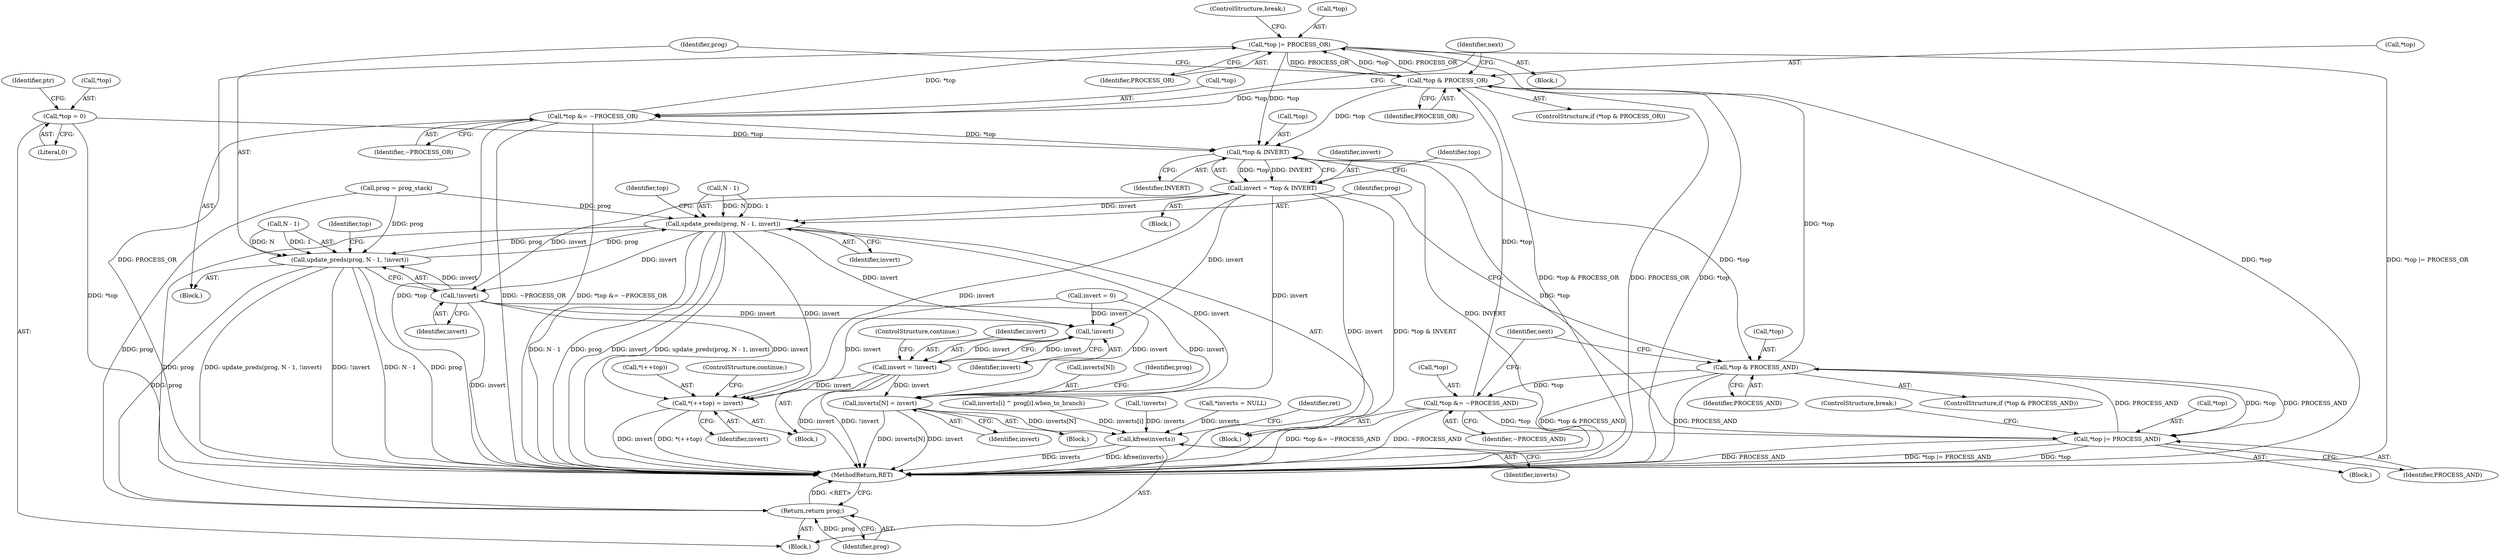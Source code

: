 digraph "0_linux_81f9c4e4177d31ced6f52a89bb70e93bfb77ca03_1@pointer" {
"1000425" [label="(Call,*top |= PROCESS_OR)"];
"1000403" [label="(Call,*top & PROCESS_OR)"];
"1000376" [label="(Call,*top & PROCESS_AND)"];
"1000371" [label="(Call,*top & INVERT)"];
"1000397" [label="(Call,*top |= PROCESS_AND)"];
"1000387" [label="(Call,*top &= ~PROCESS_AND)"];
"1000425" [label="(Call,*top |= PROCESS_OR)"];
"1000415" [label="(Call,*top &= ~PROCESS_OR)"];
"1000217" [label="(Call,*top = 0)"];
"1000369" [label="(Call,invert = *top & INVERT)"];
"1000250" [label="(Call,*(++top) = invert)"];
"1000264" [label="(Call,!invert)"];
"1000262" [label="(Call,invert = !invert)"];
"1000279" [label="(Call,inverts[N] = invert)"];
"1000621" [label="(Call,kfree(inverts))"];
"1000381" [label="(Call,update_preds(prog, N - 1, invert))"];
"1000408" [label="(Call,update_preds(prog, N - 1, !invert))"];
"1000614" [label="(Return,return prog;)"];
"1000413" [label="(Call,!invert)"];
"1000424" [label="(Block,)"];
"1000404" [label="(Call,*top)"];
"1000369" [label="(Call,invert = *top & INVERT)"];
"1000396" [label="(Block,)"];
"1000381" [label="(Call,update_preds(prog, N - 1, invert))"];
"1000428" [label="(Identifier,PROCESS_OR)"];
"1000409" [label="(Identifier,prog)"];
"1000283" [label="(Identifier,invert)"];
"1000583" [label="(Call,inverts[i] ^ prog[i].when_to_branch)"];
"1000418" [label="(Identifier,~PROCESS_OR)"];
"1000330" [label="(Block,)"];
"1000417" [label="(Identifier,top)"];
"1000408" [label="(Call,update_preds(prog, N - 1, !invert))"];
"1000387" [label="(Call,*top &= ~PROCESS_AND)"];
"1000265" [label="(Identifier,invert)"];
"1000621" [label="(Call,kfree(inverts))"];
"1000375" [label="(ControlStructure,if (*top & PROCESS_AND))"];
"1000251" [label="(Call,*(++top))"];
"1000386" [label="(Identifier,invert)"];
"1000622" [label="(Identifier,inverts)"];
"1000129" [label="(Block,)"];
"1000266" [label="(ControlStructure,continue;)"];
"1000374" [label="(Identifier,INVERT)"];
"1000614" [label="(Return,return prog;)"];
"1000422" [label="(Identifier,next)"];
"1000223" [label="(Identifier,ptr)"];
"1000254" [label="(Identifier,invert)"];
"1000370" [label="(Identifier,invert)"];
"1000397" [label="(Call,*top |= PROCESS_AND)"];
"1000383" [label="(Call,N - 1)"];
"1000377" [label="(Call,*top)"];
"1000406" [label="(Identifier,PROCESS_OR)"];
"1000415" [label="(Call,*top &= ~PROCESS_OR)"];
"1000382" [label="(Identifier,prog)"];
"1000280" [label="(Call,inverts[N])"];
"1000378" [label="(Identifier,top)"];
"1000202" [label="(Call,!inverts)"];
"1000626" [label="(MethodReturn,RET)"];
"1000394" [label="(Identifier,next)"];
"1000401" [label="(ControlStructure,break;)"];
"1000425" [label="(Call,*top |= PROCESS_OR)"];
"1000407" [label="(Block,)"];
"1000413" [label="(Call,!invert)"];
"1000371" [label="(Call,*top & INVERT)"];
"1000376" [label="(Call,*top & PROCESS_AND)"];
"1000220" [label="(Literal,0)"];
"1000429" [label="(ControlStructure,break;)"];
"1000262" [label="(Call,invert = !invert)"];
"1000287" [label="(Identifier,prog)"];
"1000414" [label="(Identifier,invert)"];
"1000398" [label="(Call,*top)"];
"1000238" [label="(Block,)"];
"1000263" [label="(Identifier,invert)"];
"1000214" [label="(Call,prog = prog_stack)"];
"1000137" [label="(Call,*inverts = NULL)"];
"1000217" [label="(Call,*top = 0)"];
"1000390" [label="(Identifier,~PROCESS_AND)"];
"1000224" [label="(Block,)"];
"1000403" [label="(Call,*top & PROCESS_OR)"];
"1000264" [label="(Call,!invert)"];
"1000388" [label="(Call,*top)"];
"1000380" [label="(Block,)"];
"1000255" [label="(ControlStructure,continue;)"];
"1000279" [label="(Call,inverts[N] = invert)"];
"1000250" [label="(Call,*(++top) = invert)"];
"1000143" [label="(Call,invert = 0)"];
"1000389" [label="(Identifier,top)"];
"1000410" [label="(Call,N - 1)"];
"1000402" [label="(ControlStructure,if (*top & PROCESS_OR))"];
"1000218" [label="(Call,*top)"];
"1000625" [label="(Identifier,ret)"];
"1000416" [label="(Call,*top)"];
"1000615" [label="(Identifier,prog)"];
"1000379" [label="(Identifier,PROCESS_AND)"];
"1000426" [label="(Call,*top)"];
"1000372" [label="(Call,*top)"];
"1000400" [label="(Identifier,PROCESS_AND)"];
"1000425" -> "1000424"  [label="AST: "];
"1000425" -> "1000428"  [label="CFG: "];
"1000426" -> "1000425"  [label="AST: "];
"1000428" -> "1000425"  [label="AST: "];
"1000429" -> "1000425"  [label="CFG: "];
"1000425" -> "1000626"  [label="DDG: PROCESS_OR"];
"1000425" -> "1000626"  [label="DDG: *top"];
"1000425" -> "1000626"  [label="DDG: *top |= PROCESS_OR"];
"1000425" -> "1000371"  [label="DDG: *top"];
"1000425" -> "1000403"  [label="DDG: PROCESS_OR"];
"1000403" -> "1000425"  [label="DDG: *top"];
"1000403" -> "1000425"  [label="DDG: PROCESS_OR"];
"1000415" -> "1000425"  [label="DDG: *top"];
"1000403" -> "1000402"  [label="AST: "];
"1000403" -> "1000406"  [label="CFG: "];
"1000404" -> "1000403"  [label="AST: "];
"1000406" -> "1000403"  [label="AST: "];
"1000409" -> "1000403"  [label="CFG: "];
"1000422" -> "1000403"  [label="CFG: "];
"1000403" -> "1000626"  [label="DDG: *top"];
"1000403" -> "1000626"  [label="DDG: *top & PROCESS_OR"];
"1000403" -> "1000626"  [label="DDG: PROCESS_OR"];
"1000403" -> "1000371"  [label="DDG: *top"];
"1000376" -> "1000403"  [label="DDG: *top"];
"1000387" -> "1000403"  [label="DDG: *top"];
"1000403" -> "1000415"  [label="DDG: *top"];
"1000376" -> "1000375"  [label="AST: "];
"1000376" -> "1000379"  [label="CFG: "];
"1000377" -> "1000376"  [label="AST: "];
"1000379" -> "1000376"  [label="AST: "];
"1000382" -> "1000376"  [label="CFG: "];
"1000394" -> "1000376"  [label="CFG: "];
"1000376" -> "1000626"  [label="DDG: *top & PROCESS_AND"];
"1000376" -> "1000626"  [label="DDG: PROCESS_AND"];
"1000371" -> "1000376"  [label="DDG: *top"];
"1000397" -> "1000376"  [label="DDG: PROCESS_AND"];
"1000376" -> "1000387"  [label="DDG: *top"];
"1000376" -> "1000397"  [label="DDG: *top"];
"1000376" -> "1000397"  [label="DDG: PROCESS_AND"];
"1000371" -> "1000369"  [label="AST: "];
"1000371" -> "1000374"  [label="CFG: "];
"1000372" -> "1000371"  [label="AST: "];
"1000374" -> "1000371"  [label="AST: "];
"1000369" -> "1000371"  [label="CFG: "];
"1000371" -> "1000626"  [label="DDG: INVERT"];
"1000371" -> "1000369"  [label="DDG: *top"];
"1000371" -> "1000369"  [label="DDG: INVERT"];
"1000397" -> "1000371"  [label="DDG: *top"];
"1000217" -> "1000371"  [label="DDG: *top"];
"1000415" -> "1000371"  [label="DDG: *top"];
"1000397" -> "1000396"  [label="AST: "];
"1000397" -> "1000400"  [label="CFG: "];
"1000398" -> "1000397"  [label="AST: "];
"1000400" -> "1000397"  [label="AST: "];
"1000401" -> "1000397"  [label="CFG: "];
"1000397" -> "1000626"  [label="DDG: *top |= PROCESS_AND"];
"1000397" -> "1000626"  [label="DDG: *top"];
"1000397" -> "1000626"  [label="DDG: PROCESS_AND"];
"1000387" -> "1000397"  [label="DDG: *top"];
"1000387" -> "1000380"  [label="AST: "];
"1000387" -> "1000390"  [label="CFG: "];
"1000388" -> "1000387"  [label="AST: "];
"1000390" -> "1000387"  [label="AST: "];
"1000394" -> "1000387"  [label="CFG: "];
"1000387" -> "1000626"  [label="DDG: *top &= ~PROCESS_AND"];
"1000387" -> "1000626"  [label="DDG: ~PROCESS_AND"];
"1000415" -> "1000407"  [label="AST: "];
"1000415" -> "1000418"  [label="CFG: "];
"1000416" -> "1000415"  [label="AST: "];
"1000418" -> "1000415"  [label="AST: "];
"1000422" -> "1000415"  [label="CFG: "];
"1000415" -> "1000626"  [label="DDG: *top"];
"1000415" -> "1000626"  [label="DDG: ~PROCESS_OR"];
"1000415" -> "1000626"  [label="DDG: *top &= ~PROCESS_OR"];
"1000217" -> "1000129"  [label="AST: "];
"1000217" -> "1000220"  [label="CFG: "];
"1000218" -> "1000217"  [label="AST: "];
"1000220" -> "1000217"  [label="AST: "];
"1000223" -> "1000217"  [label="CFG: "];
"1000217" -> "1000626"  [label="DDG: *top"];
"1000369" -> "1000330"  [label="AST: "];
"1000370" -> "1000369"  [label="AST: "];
"1000378" -> "1000369"  [label="CFG: "];
"1000369" -> "1000626"  [label="DDG: invert"];
"1000369" -> "1000626"  [label="DDG: *top & INVERT"];
"1000369" -> "1000250"  [label="DDG: invert"];
"1000369" -> "1000264"  [label="DDG: invert"];
"1000369" -> "1000279"  [label="DDG: invert"];
"1000369" -> "1000381"  [label="DDG: invert"];
"1000369" -> "1000413"  [label="DDG: invert"];
"1000250" -> "1000238"  [label="AST: "];
"1000250" -> "1000254"  [label="CFG: "];
"1000251" -> "1000250"  [label="AST: "];
"1000254" -> "1000250"  [label="AST: "];
"1000255" -> "1000250"  [label="CFG: "];
"1000250" -> "1000626"  [label="DDG: *(++top)"];
"1000250" -> "1000626"  [label="DDG: invert"];
"1000262" -> "1000250"  [label="DDG: invert"];
"1000381" -> "1000250"  [label="DDG: invert"];
"1000413" -> "1000250"  [label="DDG: invert"];
"1000143" -> "1000250"  [label="DDG: invert"];
"1000264" -> "1000262"  [label="AST: "];
"1000264" -> "1000265"  [label="CFG: "];
"1000265" -> "1000264"  [label="AST: "];
"1000262" -> "1000264"  [label="CFG: "];
"1000264" -> "1000262"  [label="DDG: invert"];
"1000262" -> "1000264"  [label="DDG: invert"];
"1000381" -> "1000264"  [label="DDG: invert"];
"1000413" -> "1000264"  [label="DDG: invert"];
"1000143" -> "1000264"  [label="DDG: invert"];
"1000262" -> "1000238"  [label="AST: "];
"1000263" -> "1000262"  [label="AST: "];
"1000266" -> "1000262"  [label="CFG: "];
"1000262" -> "1000626"  [label="DDG: !invert"];
"1000262" -> "1000626"  [label="DDG: invert"];
"1000262" -> "1000279"  [label="DDG: invert"];
"1000279" -> "1000224"  [label="AST: "];
"1000279" -> "1000283"  [label="CFG: "];
"1000280" -> "1000279"  [label="AST: "];
"1000283" -> "1000279"  [label="AST: "];
"1000287" -> "1000279"  [label="CFG: "];
"1000279" -> "1000626"  [label="DDG: inverts[N]"];
"1000279" -> "1000626"  [label="DDG: invert"];
"1000381" -> "1000279"  [label="DDG: invert"];
"1000413" -> "1000279"  [label="DDG: invert"];
"1000143" -> "1000279"  [label="DDG: invert"];
"1000279" -> "1000621"  [label="DDG: inverts[N]"];
"1000621" -> "1000129"  [label="AST: "];
"1000621" -> "1000622"  [label="CFG: "];
"1000622" -> "1000621"  [label="AST: "];
"1000625" -> "1000621"  [label="CFG: "];
"1000621" -> "1000626"  [label="DDG: inverts"];
"1000621" -> "1000626"  [label="DDG: kfree(inverts)"];
"1000583" -> "1000621"  [label="DDG: inverts[i]"];
"1000202" -> "1000621"  [label="DDG: inverts"];
"1000137" -> "1000621"  [label="DDG: inverts"];
"1000381" -> "1000380"  [label="AST: "];
"1000381" -> "1000386"  [label="CFG: "];
"1000382" -> "1000381"  [label="AST: "];
"1000383" -> "1000381"  [label="AST: "];
"1000386" -> "1000381"  [label="AST: "];
"1000389" -> "1000381"  [label="CFG: "];
"1000381" -> "1000626"  [label="DDG: N - 1"];
"1000381" -> "1000626"  [label="DDG: prog"];
"1000381" -> "1000626"  [label="DDG: invert"];
"1000381" -> "1000626"  [label="DDG: update_preds(prog, N - 1, invert)"];
"1000408" -> "1000381"  [label="DDG: prog"];
"1000214" -> "1000381"  [label="DDG: prog"];
"1000383" -> "1000381"  [label="DDG: N"];
"1000383" -> "1000381"  [label="DDG: 1"];
"1000381" -> "1000408"  [label="DDG: prog"];
"1000381" -> "1000413"  [label="DDG: invert"];
"1000381" -> "1000614"  [label="DDG: prog"];
"1000408" -> "1000407"  [label="AST: "];
"1000408" -> "1000413"  [label="CFG: "];
"1000409" -> "1000408"  [label="AST: "];
"1000410" -> "1000408"  [label="AST: "];
"1000413" -> "1000408"  [label="AST: "];
"1000417" -> "1000408"  [label="CFG: "];
"1000408" -> "1000626"  [label="DDG: prog"];
"1000408" -> "1000626"  [label="DDG: update_preds(prog, N - 1, !invert)"];
"1000408" -> "1000626"  [label="DDG: !invert"];
"1000408" -> "1000626"  [label="DDG: N - 1"];
"1000214" -> "1000408"  [label="DDG: prog"];
"1000410" -> "1000408"  [label="DDG: N"];
"1000410" -> "1000408"  [label="DDG: 1"];
"1000413" -> "1000408"  [label="DDG: invert"];
"1000408" -> "1000614"  [label="DDG: prog"];
"1000614" -> "1000129"  [label="AST: "];
"1000614" -> "1000615"  [label="CFG: "];
"1000615" -> "1000614"  [label="AST: "];
"1000626" -> "1000614"  [label="CFG: "];
"1000614" -> "1000626"  [label="DDG: <RET>"];
"1000615" -> "1000614"  [label="DDG: prog"];
"1000214" -> "1000614"  [label="DDG: prog"];
"1000413" -> "1000414"  [label="CFG: "];
"1000414" -> "1000413"  [label="AST: "];
"1000413" -> "1000626"  [label="DDG: invert"];
}
